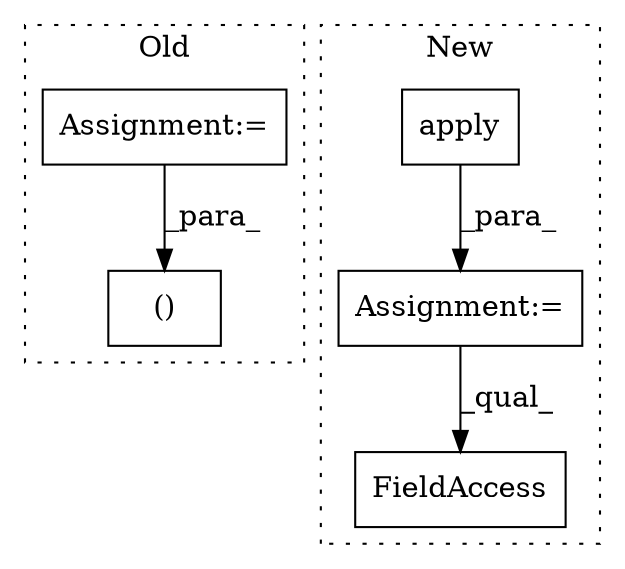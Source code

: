digraph G {
subgraph cluster0 {
1 [label="()" a="106" s="4695" l="51" shape="box"];
4 [label="Assignment:=" a="7" s="4458" l="1" shape="box"];
label = "Old";
style="dotted";
}
subgraph cluster1 {
2 [label="apply" a="32" s="5892" l="7" shape="box"];
3 [label="Assignment:=" a="7" s="6048,6125" l="53,2" shape="box"];
5 [label="FieldAccess" a="22" s="6142" l="18" shape="box"];
label = "New";
style="dotted";
}
2 -> 3 [label="_para_"];
3 -> 5 [label="_qual_"];
4 -> 1 [label="_para_"];
}